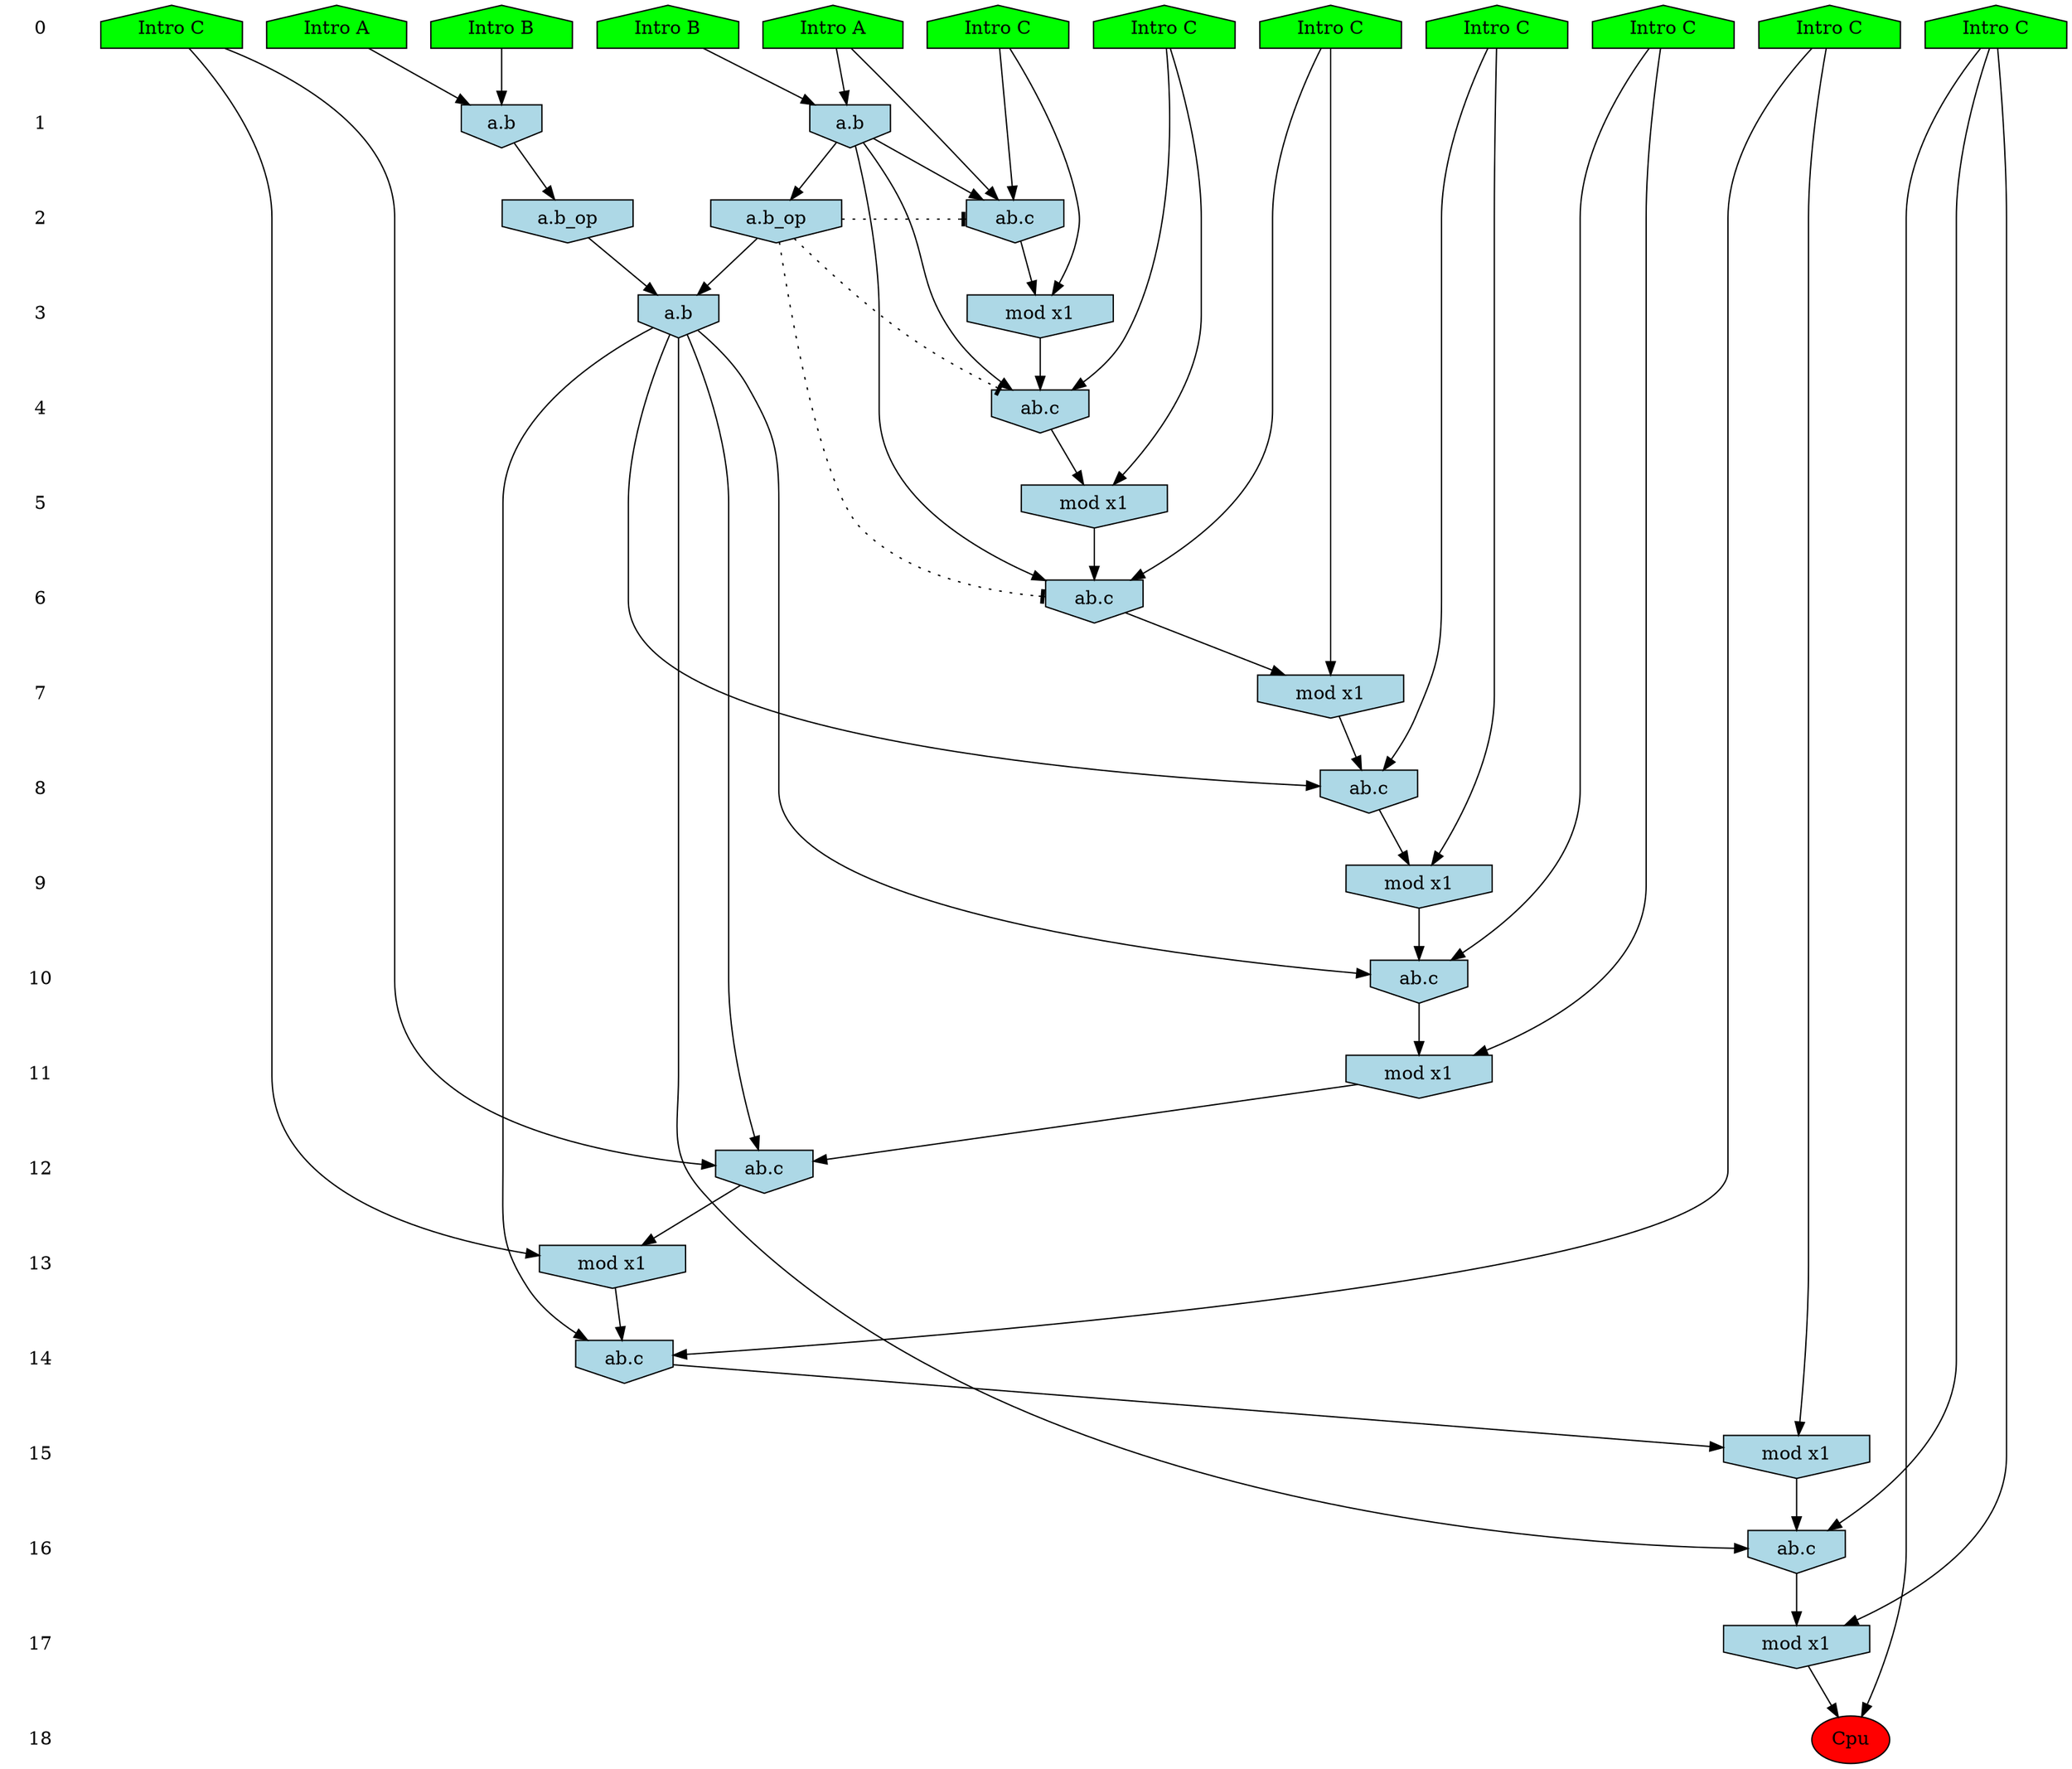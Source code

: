 /* Compression of 1 causal flows obtained in average at 1.975600E+01 t.u */
/* Compressed causal flows were: [3639] */
digraph G{
 ranksep=.5 ; 
{ rank = same ; "0" [shape=plaintext] ; node_1 [label ="Intro B", shape=house, style=filled, fillcolor=green] ;
node_2 [label ="Intro A", shape=house, style=filled, fillcolor=green] ;
node_3 [label ="Intro B", shape=house, style=filled, fillcolor=green] ;
node_4 [label ="Intro A", shape=house, style=filled, fillcolor=green] ;
node_5 [label ="Intro C", shape=house, style=filled, fillcolor=green] ;
node_6 [label ="Intro C", shape=house, style=filled, fillcolor=green] ;
node_7 [label ="Intro C", shape=house, style=filled, fillcolor=green] ;
node_8 [label ="Intro C", shape=house, style=filled, fillcolor=green] ;
node_9 [label ="Intro C", shape=house, style=filled, fillcolor=green] ;
node_10 [label ="Intro C", shape=house, style=filled, fillcolor=green] ;
node_11 [label ="Intro C", shape=house, style=filled, fillcolor=green] ;
node_12 [label ="Intro C", shape=house, style=filled, fillcolor=green] ;
}
{ rank = same ; "1" [shape=plaintext] ; node_13 [label="a.b", shape=invhouse, style=filled, fillcolor = lightblue] ;
node_19 [label="a.b", shape=invhouse, style=filled, fillcolor = lightblue] ;
}
{ rank = same ; "2" [shape=plaintext] ; node_14 [label="ab.c", shape=invhouse, style=filled, fillcolor = lightblue] ;
node_21 [label="a.b_op", shape=invhouse, style=filled, fillcolor = lightblue] ;
node_22 [label="a.b_op", shape=invhouse, style=filled, fillcolor = lightblue] ;
}
{ rank = same ; "3" [shape=plaintext] ; node_15 [label="mod x1", shape=invhouse, style=filled, fillcolor = lightblue] ;
node_23 [label="a.b", shape=invhouse, style=filled, fillcolor = lightblue] ;
}
{ rank = same ; "4" [shape=plaintext] ; node_16 [label="ab.c", shape=invhouse, style=filled, fillcolor = lightblue] ;
}
{ rank = same ; "5" [shape=plaintext] ; node_17 [label="mod x1", shape=invhouse, style=filled, fillcolor = lightblue] ;
}
{ rank = same ; "6" [shape=plaintext] ; node_18 [label="ab.c", shape=invhouse, style=filled, fillcolor = lightblue] ;
}
{ rank = same ; "7" [shape=plaintext] ; node_20 [label="mod x1", shape=invhouse, style=filled, fillcolor = lightblue] ;
}
{ rank = same ; "8" [shape=plaintext] ; node_24 [label="ab.c", shape=invhouse, style=filled, fillcolor = lightblue] ;
}
{ rank = same ; "9" [shape=plaintext] ; node_25 [label="mod x1", shape=invhouse, style=filled, fillcolor = lightblue] ;
}
{ rank = same ; "10" [shape=plaintext] ; node_26 [label="ab.c", shape=invhouse, style=filled, fillcolor = lightblue] ;
}
{ rank = same ; "11" [shape=plaintext] ; node_27 [label="mod x1", shape=invhouse, style=filled, fillcolor = lightblue] ;
}
{ rank = same ; "12" [shape=plaintext] ; node_28 [label="ab.c", shape=invhouse, style=filled, fillcolor = lightblue] ;
}
{ rank = same ; "13" [shape=plaintext] ; node_29 [label="mod x1", shape=invhouse, style=filled, fillcolor = lightblue] ;
}
{ rank = same ; "14" [shape=plaintext] ; node_30 [label="ab.c", shape=invhouse, style=filled, fillcolor = lightblue] ;
}
{ rank = same ; "15" [shape=plaintext] ; node_31 [label="mod x1", shape=invhouse, style=filled, fillcolor = lightblue] ;
}
{ rank = same ; "16" [shape=plaintext] ; node_32 [label="ab.c", shape=invhouse, style=filled, fillcolor = lightblue] ;
}
{ rank = same ; "17" [shape=plaintext] ; node_33 [label="mod x1", shape=invhouse, style=filled, fillcolor = lightblue] ;
}
{ rank = same ; "18" [shape=plaintext] ; node_34 [label ="Cpu", style=filled, fillcolor=red] ;
}
"0" -> "1" [style="invis"]; 
"1" -> "2" [style="invis"]; 
"2" -> "3" [style="invis"]; 
"3" -> "4" [style="invis"]; 
"4" -> "5" [style="invis"]; 
"5" -> "6" [style="invis"]; 
"6" -> "7" [style="invis"]; 
"7" -> "8" [style="invis"]; 
"8" -> "9" [style="invis"]; 
"9" -> "10" [style="invis"]; 
"10" -> "11" [style="invis"]; 
"11" -> "12" [style="invis"]; 
"12" -> "13" [style="invis"]; 
"13" -> "14" [style="invis"]; 
"14" -> "15" [style="invis"]; 
"15" -> "16" [style="invis"]; 
"16" -> "17" [style="invis"]; 
"17" -> "18" [style="invis"]; 
node_1 -> node_13
node_2 -> node_13
node_2 -> node_14
node_9 -> node_14
node_13 -> node_14
node_9 -> node_15
node_14 -> node_15
node_11 -> node_16
node_13 -> node_16
node_15 -> node_16
node_11 -> node_17
node_16 -> node_17
node_6 -> node_18
node_13 -> node_18
node_17 -> node_18
node_3 -> node_19
node_4 -> node_19
node_6 -> node_20
node_18 -> node_20
node_19 -> node_21
node_13 -> node_22
node_21 -> node_23
node_22 -> node_23
node_5 -> node_24
node_20 -> node_24
node_23 -> node_24
node_5 -> node_25
node_24 -> node_25
node_7 -> node_26
node_23 -> node_26
node_25 -> node_26
node_7 -> node_27
node_26 -> node_27
node_12 -> node_28
node_23 -> node_28
node_27 -> node_28
node_12 -> node_29
node_28 -> node_29
node_8 -> node_30
node_23 -> node_30
node_29 -> node_30
node_8 -> node_31
node_30 -> node_31
node_10 -> node_32
node_23 -> node_32
node_31 -> node_32
node_10 -> node_33
node_32 -> node_33
node_10 -> node_34
node_33 -> node_34
node_22 -> node_18 [style=dotted, arrowhead = tee] 
node_22 -> node_16 [style=dotted, arrowhead = tee] 
node_22 -> node_14 [style=dotted, arrowhead = tee] 
}
/*
 Dot generation time: 0.000166
*/
